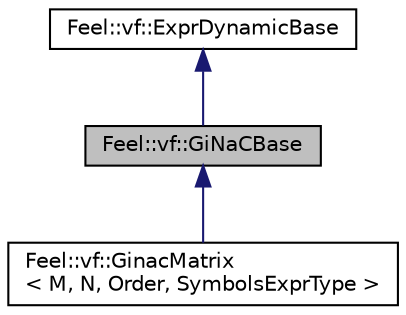 digraph "Feel::vf::GiNaCBase"
{
 // LATEX_PDF_SIZE
  edge [fontname="Helvetica",fontsize="10",labelfontname="Helvetica",labelfontsize="10"];
  node [fontname="Helvetica",fontsize="10",shape=record];
  Node1 [label="Feel::vf::GiNaCBase",height=0.2,width=0.4,color="black", fillcolor="grey75", style="filled", fontcolor="black",tooltip=" "];
  Node2 -> Node1 [dir="back",color="midnightblue",fontsize="10",style="solid",fontname="Helvetica"];
  Node2 [label="Feel::vf::ExprDynamicBase",height=0.2,width=0.4,color="black", fillcolor="white", style="filled",URL="$classFeel_1_1vf_1_1ExprDynamicBase.html",tooltip=" "];
  Node1 -> Node3 [dir="back",color="midnightblue",fontsize="10",style="solid",fontname="Helvetica"];
  Node3 [label="Feel::vf::GinacMatrix\l\< M, N, Order, SymbolsExprType \>",height=0.2,width=0.4,color="black", fillcolor="white", style="filled",URL="$classFeel_1_1vf_1_1GinacMatrix.html",tooltip="Handle Ginac matrix expression."];
}
